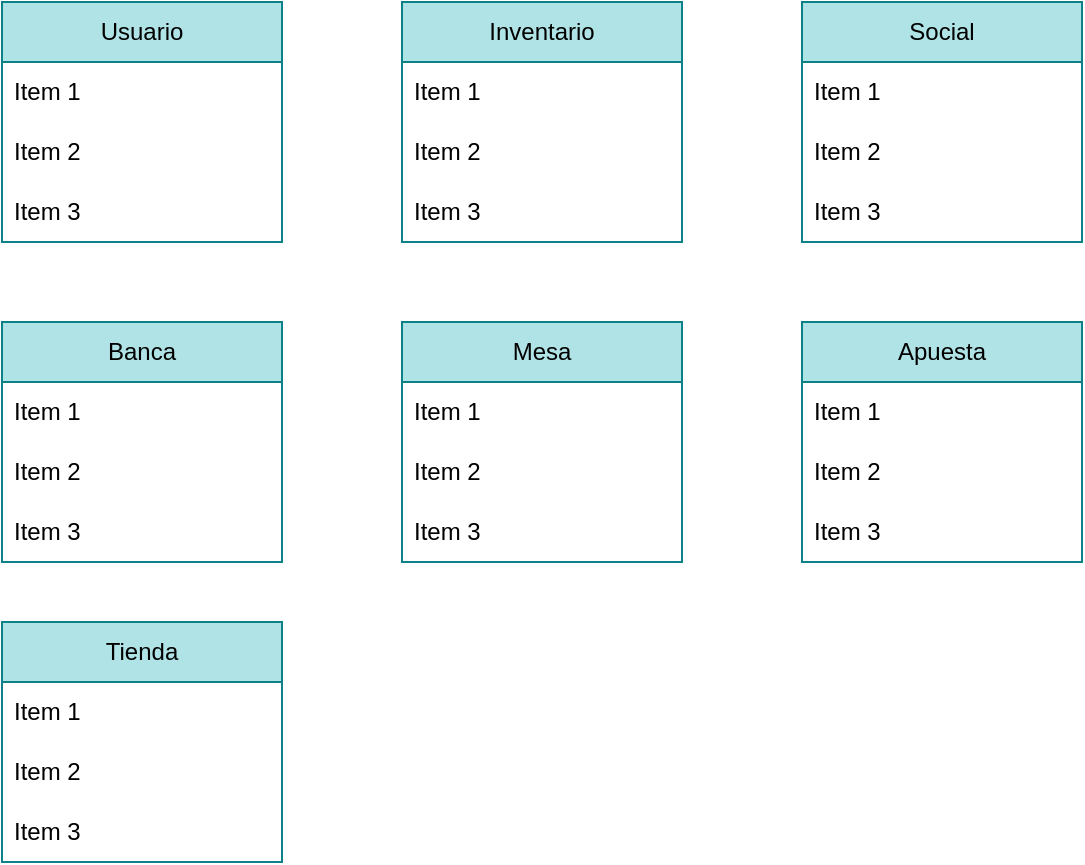 <mxfile version="21.1.7" type="device">
  <diagram name="Page-1" id="86LGIHNQrir9bXh9BtMy">
    <mxGraphModel dx="898" dy="462" grid="1" gridSize="10" guides="1" tooltips="1" connect="1" arrows="1" fold="1" page="1" pageScale="1" pageWidth="850" pageHeight="1100" math="0" shadow="0">
      <root>
        <mxCell id="0" />
        <mxCell id="1" parent="0" />
        <mxCell id="L0IoAVmVPzkokYVJZ-Xs-1" value="Usuario" style="swimlane;fontStyle=0;childLayout=stackLayout;horizontal=1;startSize=30;horizontalStack=0;resizeParent=1;resizeParentMax=0;resizeLast=0;collapsible=1;marginBottom=0;whiteSpace=wrap;html=1;fillColor=#b0e3e6;strokeColor=#0e8088;" vertex="1" parent="1">
          <mxGeometry x="170" y="270" width="140" height="120" as="geometry" />
        </mxCell>
        <mxCell id="L0IoAVmVPzkokYVJZ-Xs-2" value="Item 1" style="text;strokeColor=none;fillColor=none;align=left;verticalAlign=middle;spacingLeft=4;spacingRight=4;overflow=hidden;points=[[0,0.5],[1,0.5]];portConstraint=eastwest;rotatable=0;whiteSpace=wrap;html=1;" vertex="1" parent="L0IoAVmVPzkokYVJZ-Xs-1">
          <mxGeometry y="30" width="140" height="30" as="geometry" />
        </mxCell>
        <mxCell id="L0IoAVmVPzkokYVJZ-Xs-3" value="Item 2" style="text;strokeColor=none;fillColor=none;align=left;verticalAlign=middle;spacingLeft=4;spacingRight=4;overflow=hidden;points=[[0,0.5],[1,0.5]];portConstraint=eastwest;rotatable=0;whiteSpace=wrap;html=1;" vertex="1" parent="L0IoAVmVPzkokYVJZ-Xs-1">
          <mxGeometry y="60" width="140" height="30" as="geometry" />
        </mxCell>
        <mxCell id="L0IoAVmVPzkokYVJZ-Xs-4" value="Item 3" style="text;strokeColor=none;fillColor=none;align=left;verticalAlign=middle;spacingLeft=4;spacingRight=4;overflow=hidden;points=[[0,0.5],[1,0.5]];portConstraint=eastwest;rotatable=0;whiteSpace=wrap;html=1;" vertex="1" parent="L0IoAVmVPzkokYVJZ-Xs-1">
          <mxGeometry y="90" width="140" height="30" as="geometry" />
        </mxCell>
        <mxCell id="L0IoAVmVPzkokYVJZ-Xs-5" value="Inventario" style="swimlane;fontStyle=0;childLayout=stackLayout;horizontal=1;startSize=30;horizontalStack=0;resizeParent=1;resizeParentMax=0;resizeLast=0;collapsible=1;marginBottom=0;whiteSpace=wrap;html=1;fillColor=#b0e3e6;strokeColor=#0e8088;" vertex="1" parent="1">
          <mxGeometry x="370" y="270" width="140" height="120" as="geometry" />
        </mxCell>
        <mxCell id="L0IoAVmVPzkokYVJZ-Xs-6" value="Item 1" style="text;strokeColor=none;fillColor=none;align=left;verticalAlign=middle;spacingLeft=4;spacingRight=4;overflow=hidden;points=[[0,0.5],[1,0.5]];portConstraint=eastwest;rotatable=0;whiteSpace=wrap;html=1;" vertex="1" parent="L0IoAVmVPzkokYVJZ-Xs-5">
          <mxGeometry y="30" width="140" height="30" as="geometry" />
        </mxCell>
        <mxCell id="L0IoAVmVPzkokYVJZ-Xs-7" value="Item 2" style="text;strokeColor=none;fillColor=none;align=left;verticalAlign=middle;spacingLeft=4;spacingRight=4;overflow=hidden;points=[[0,0.5],[1,0.5]];portConstraint=eastwest;rotatable=0;whiteSpace=wrap;html=1;" vertex="1" parent="L0IoAVmVPzkokYVJZ-Xs-5">
          <mxGeometry y="60" width="140" height="30" as="geometry" />
        </mxCell>
        <mxCell id="L0IoAVmVPzkokYVJZ-Xs-8" value="Item 3" style="text;strokeColor=none;fillColor=none;align=left;verticalAlign=middle;spacingLeft=4;spacingRight=4;overflow=hidden;points=[[0,0.5],[1,0.5]];portConstraint=eastwest;rotatable=0;whiteSpace=wrap;html=1;" vertex="1" parent="L0IoAVmVPzkokYVJZ-Xs-5">
          <mxGeometry y="90" width="140" height="30" as="geometry" />
        </mxCell>
        <mxCell id="L0IoAVmVPzkokYVJZ-Xs-9" value="&lt;div&gt;Banca&lt;/div&gt;" style="swimlane;fontStyle=0;childLayout=stackLayout;horizontal=1;startSize=30;horizontalStack=0;resizeParent=1;resizeParentMax=0;resizeLast=0;collapsible=1;marginBottom=0;whiteSpace=wrap;html=1;fillColor=#b0e3e6;strokeColor=#0e8088;" vertex="1" parent="1">
          <mxGeometry x="170" y="430" width="140" height="120" as="geometry" />
        </mxCell>
        <mxCell id="L0IoAVmVPzkokYVJZ-Xs-10" value="Item 1" style="text;strokeColor=none;fillColor=none;align=left;verticalAlign=middle;spacingLeft=4;spacingRight=4;overflow=hidden;points=[[0,0.5],[1,0.5]];portConstraint=eastwest;rotatable=0;whiteSpace=wrap;html=1;" vertex="1" parent="L0IoAVmVPzkokYVJZ-Xs-9">
          <mxGeometry y="30" width="140" height="30" as="geometry" />
        </mxCell>
        <mxCell id="L0IoAVmVPzkokYVJZ-Xs-11" value="Item 2" style="text;strokeColor=none;fillColor=none;align=left;verticalAlign=middle;spacingLeft=4;spacingRight=4;overflow=hidden;points=[[0,0.5],[1,0.5]];portConstraint=eastwest;rotatable=0;whiteSpace=wrap;html=1;" vertex="1" parent="L0IoAVmVPzkokYVJZ-Xs-9">
          <mxGeometry y="60" width="140" height="30" as="geometry" />
        </mxCell>
        <mxCell id="L0IoAVmVPzkokYVJZ-Xs-12" value="Item 3" style="text;strokeColor=none;fillColor=none;align=left;verticalAlign=middle;spacingLeft=4;spacingRight=4;overflow=hidden;points=[[0,0.5],[1,0.5]];portConstraint=eastwest;rotatable=0;whiteSpace=wrap;html=1;" vertex="1" parent="L0IoAVmVPzkokYVJZ-Xs-9">
          <mxGeometry y="90" width="140" height="30" as="geometry" />
        </mxCell>
        <mxCell id="L0IoAVmVPzkokYVJZ-Xs-13" value="Mesa" style="swimlane;fontStyle=0;childLayout=stackLayout;horizontal=1;startSize=30;horizontalStack=0;resizeParent=1;resizeParentMax=0;resizeLast=0;collapsible=1;marginBottom=0;whiteSpace=wrap;html=1;fillColor=#b0e3e6;strokeColor=#0e8088;" vertex="1" parent="1">
          <mxGeometry x="370" y="430" width="140" height="120" as="geometry" />
        </mxCell>
        <mxCell id="L0IoAVmVPzkokYVJZ-Xs-14" value="Item 1" style="text;strokeColor=none;fillColor=none;align=left;verticalAlign=middle;spacingLeft=4;spacingRight=4;overflow=hidden;points=[[0,0.5],[1,0.5]];portConstraint=eastwest;rotatable=0;whiteSpace=wrap;html=1;" vertex="1" parent="L0IoAVmVPzkokYVJZ-Xs-13">
          <mxGeometry y="30" width="140" height="30" as="geometry" />
        </mxCell>
        <mxCell id="L0IoAVmVPzkokYVJZ-Xs-15" value="Item 2" style="text;strokeColor=none;fillColor=none;align=left;verticalAlign=middle;spacingLeft=4;spacingRight=4;overflow=hidden;points=[[0,0.5],[1,0.5]];portConstraint=eastwest;rotatable=0;whiteSpace=wrap;html=1;" vertex="1" parent="L0IoAVmVPzkokYVJZ-Xs-13">
          <mxGeometry y="60" width="140" height="30" as="geometry" />
        </mxCell>
        <mxCell id="L0IoAVmVPzkokYVJZ-Xs-16" value="Item 3" style="text;strokeColor=none;fillColor=none;align=left;verticalAlign=middle;spacingLeft=4;spacingRight=4;overflow=hidden;points=[[0,0.5],[1,0.5]];portConstraint=eastwest;rotatable=0;whiteSpace=wrap;html=1;" vertex="1" parent="L0IoAVmVPzkokYVJZ-Xs-13">
          <mxGeometry y="90" width="140" height="30" as="geometry" />
        </mxCell>
        <mxCell id="L0IoAVmVPzkokYVJZ-Xs-17" value="Apuesta" style="swimlane;fontStyle=0;childLayout=stackLayout;horizontal=1;startSize=30;horizontalStack=0;resizeParent=1;resizeParentMax=0;resizeLast=0;collapsible=1;marginBottom=0;whiteSpace=wrap;html=1;fillColor=#b0e3e6;strokeColor=#0e8088;" vertex="1" parent="1">
          <mxGeometry x="570" y="430" width="140" height="120" as="geometry" />
        </mxCell>
        <mxCell id="L0IoAVmVPzkokYVJZ-Xs-18" value="Item 1" style="text;strokeColor=none;fillColor=none;align=left;verticalAlign=middle;spacingLeft=4;spacingRight=4;overflow=hidden;points=[[0,0.5],[1,0.5]];portConstraint=eastwest;rotatable=0;whiteSpace=wrap;html=1;" vertex="1" parent="L0IoAVmVPzkokYVJZ-Xs-17">
          <mxGeometry y="30" width="140" height="30" as="geometry" />
        </mxCell>
        <mxCell id="L0IoAVmVPzkokYVJZ-Xs-19" value="Item 2" style="text;strokeColor=none;fillColor=none;align=left;verticalAlign=middle;spacingLeft=4;spacingRight=4;overflow=hidden;points=[[0,0.5],[1,0.5]];portConstraint=eastwest;rotatable=0;whiteSpace=wrap;html=1;" vertex="1" parent="L0IoAVmVPzkokYVJZ-Xs-17">
          <mxGeometry y="60" width="140" height="30" as="geometry" />
        </mxCell>
        <mxCell id="L0IoAVmVPzkokYVJZ-Xs-20" value="Item 3" style="text;strokeColor=none;fillColor=none;align=left;verticalAlign=middle;spacingLeft=4;spacingRight=4;overflow=hidden;points=[[0,0.5],[1,0.5]];portConstraint=eastwest;rotatable=0;whiteSpace=wrap;html=1;" vertex="1" parent="L0IoAVmVPzkokYVJZ-Xs-17">
          <mxGeometry y="90" width="140" height="30" as="geometry" />
        </mxCell>
        <mxCell id="L0IoAVmVPzkokYVJZ-Xs-21" value="Social" style="swimlane;fontStyle=0;childLayout=stackLayout;horizontal=1;startSize=30;horizontalStack=0;resizeParent=1;resizeParentMax=0;resizeLast=0;collapsible=1;marginBottom=0;whiteSpace=wrap;html=1;fillColor=#b0e3e6;strokeColor=#0e8088;" vertex="1" parent="1">
          <mxGeometry x="570" y="270" width="140" height="120" as="geometry" />
        </mxCell>
        <mxCell id="L0IoAVmVPzkokYVJZ-Xs-22" value="Item 1" style="text;strokeColor=none;fillColor=none;align=left;verticalAlign=middle;spacingLeft=4;spacingRight=4;overflow=hidden;points=[[0,0.5],[1,0.5]];portConstraint=eastwest;rotatable=0;whiteSpace=wrap;html=1;" vertex="1" parent="L0IoAVmVPzkokYVJZ-Xs-21">
          <mxGeometry y="30" width="140" height="30" as="geometry" />
        </mxCell>
        <mxCell id="L0IoAVmVPzkokYVJZ-Xs-23" value="Item 2" style="text;strokeColor=none;fillColor=none;align=left;verticalAlign=middle;spacingLeft=4;spacingRight=4;overflow=hidden;points=[[0,0.5],[1,0.5]];portConstraint=eastwest;rotatable=0;whiteSpace=wrap;html=1;" vertex="1" parent="L0IoAVmVPzkokYVJZ-Xs-21">
          <mxGeometry y="60" width="140" height="30" as="geometry" />
        </mxCell>
        <mxCell id="L0IoAVmVPzkokYVJZ-Xs-24" value="Item 3" style="text;strokeColor=none;fillColor=none;align=left;verticalAlign=middle;spacingLeft=4;spacingRight=4;overflow=hidden;points=[[0,0.5],[1,0.5]];portConstraint=eastwest;rotatable=0;whiteSpace=wrap;html=1;" vertex="1" parent="L0IoAVmVPzkokYVJZ-Xs-21">
          <mxGeometry y="90" width="140" height="30" as="geometry" />
        </mxCell>
        <mxCell id="L0IoAVmVPzkokYVJZ-Xs-25" value="Tienda" style="swimlane;fontStyle=0;childLayout=stackLayout;horizontal=1;startSize=30;horizontalStack=0;resizeParent=1;resizeParentMax=0;resizeLast=0;collapsible=1;marginBottom=0;whiteSpace=wrap;html=1;fillColor=#b0e3e6;strokeColor=#0e8088;" vertex="1" parent="1">
          <mxGeometry x="170" y="580" width="140" height="120" as="geometry" />
        </mxCell>
        <mxCell id="L0IoAVmVPzkokYVJZ-Xs-26" value="Item 1" style="text;strokeColor=none;fillColor=none;align=left;verticalAlign=middle;spacingLeft=4;spacingRight=4;overflow=hidden;points=[[0,0.5],[1,0.5]];portConstraint=eastwest;rotatable=0;whiteSpace=wrap;html=1;" vertex="1" parent="L0IoAVmVPzkokYVJZ-Xs-25">
          <mxGeometry y="30" width="140" height="30" as="geometry" />
        </mxCell>
        <mxCell id="L0IoAVmVPzkokYVJZ-Xs-27" value="Item 2" style="text;strokeColor=none;fillColor=none;align=left;verticalAlign=middle;spacingLeft=4;spacingRight=4;overflow=hidden;points=[[0,0.5],[1,0.5]];portConstraint=eastwest;rotatable=0;whiteSpace=wrap;html=1;" vertex="1" parent="L0IoAVmVPzkokYVJZ-Xs-25">
          <mxGeometry y="60" width="140" height="30" as="geometry" />
        </mxCell>
        <mxCell id="L0IoAVmVPzkokYVJZ-Xs-28" value="Item 3" style="text;strokeColor=none;fillColor=none;align=left;verticalAlign=middle;spacingLeft=4;spacingRight=4;overflow=hidden;points=[[0,0.5],[1,0.5]];portConstraint=eastwest;rotatable=0;whiteSpace=wrap;html=1;" vertex="1" parent="L0IoAVmVPzkokYVJZ-Xs-25">
          <mxGeometry y="90" width="140" height="30" as="geometry" />
        </mxCell>
      </root>
    </mxGraphModel>
  </diagram>
</mxfile>
